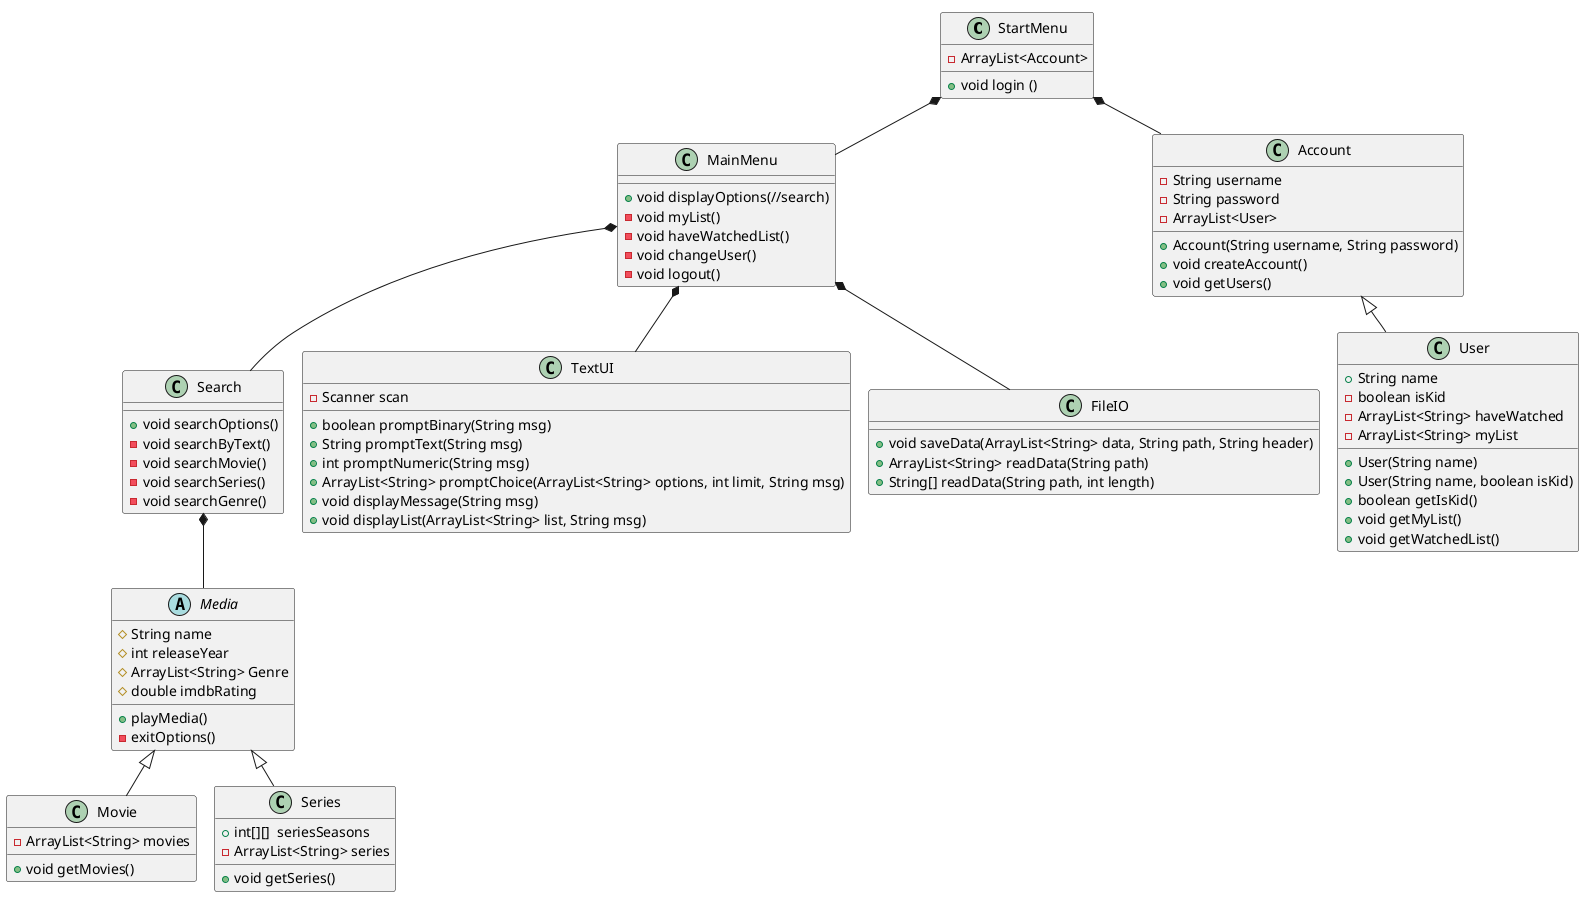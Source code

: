@startuml
!pragma layout smetana
'https://plantuml.com/class-diagram

class StartMenu {
- ArrayList<Account>
+ void login ()

}
class MainMenu {
+ void displayOptions(//search)
- void myList()
- void haveWatchedList()
- void changeUser()
- void logout()
}

class Account {
- String username
- String password
- ArrayList<User>

+ Account(String username, String password)
+ void createAccount()
+ void getUsers()
}

class User {
+ String name
- boolean isKid
- ArrayList<String> haveWatched
- ArrayList<String> myList
+ User(String name)
+ User(String name, boolean isKid)
+ boolean getIsKid()
+ void getMyList()
+ void getWatchedList()
}




abstract class Media {
# String name
# int releaseYear
# ArrayList<String> Genre
# double imdbRating
+ playMedia()
- exitOptions()

}
class Movie {
- ArrayList<String> movies
+ void getMovies()
}
class Series{
+ int[][]  seriesSeasons
- ArrayList<String> series
+ void getSeries()
}
class Search{
+void searchOptions()
- void searchByText()
- void searchMovie()
- void searchSeries()
- void searchGenre()
}
class TextUI {
- Scanner scan
+ boolean promptBinary(String msg)
+ String promptText(String msg)
+ int promptNumeric(String msg)
+ ArrayList<String> promptChoice(ArrayList<String> options, int limit, String msg)
+ void displayMessage(String msg)
+ void displayList(ArrayList<String> list, String msg)
}
class FileIO{
+ void saveData(ArrayList<String> data, String path, String header)
+ ArrayList<String> readData(String path)
+ String[] readData(String path, int length)
}


StartMenu *-- Account
Account <|-- User
StartMenu *-- MainMenu
MainMenu *-- Search
Search *-- Media
Media <|-- Movie
Media <|-- Series

MainMenu *-- FileIO
MainMenu *-- TextUI


}

@enduml
